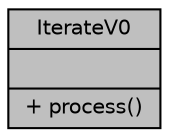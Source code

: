 digraph "IterateV0"
{
 // INTERACTIVE_SVG=YES
  bgcolor="transparent";
  edge [fontname="Helvetica",fontsize="10",labelfontname="Helvetica",labelfontsize="10"];
  node [fontname="Helvetica",fontsize="10",shape=record];
  Node1 [label="{IterateV0\n||+ process()\l}",height=0.2,width=0.4,color="black", fillcolor="grey75", style="filled", fontcolor="black"];
}
